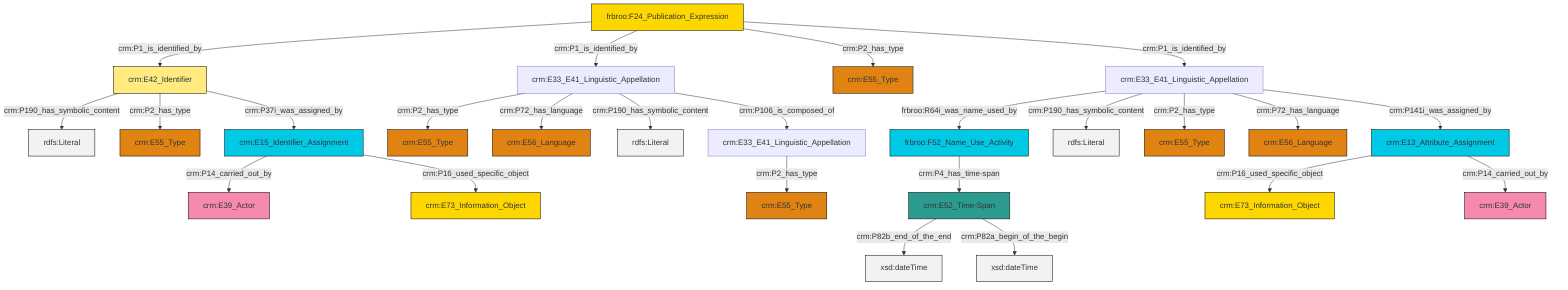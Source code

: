 graph TD
classDef Literal fill:#f2f2f2,stroke:#000000;
classDef CRM_Entity fill:#FFFFFF,stroke:#000000;
classDef Temporal_Entity fill:#00C9E6, stroke:#000000;
classDef Type fill:#E18312, stroke:#000000;
classDef Time-Span fill:#2C9C91, stroke:#000000;
classDef Appellation fill:#FFEB7F, stroke:#000000;
classDef Place fill:#008836, stroke:#000000;
classDef Persistent_Item fill:#B266B2, stroke:#000000;
classDef Conceptual_Object fill:#FFD700, stroke:#000000;
classDef Physical_Thing fill:#D2B48C, stroke:#000000;
classDef Actor fill:#f58aad, stroke:#000000;
classDef PC_Classes fill:#4ce600, stroke:#000000;
classDef Multi fill:#cccccc,stroke:#000000;

0["crm:E42_Identifier"]:::Appellation -->|crm:P190_has_symbolic_content| 1[rdfs:Literal]:::Literal
2["crm:E33_E41_Linguistic_Appellation"]:::Default -->|crm:P2_has_type| 3["crm:E55_Type"]:::Type
4["crm:E33_E41_Linguistic_Appellation"]:::Default -->|crm:P2_has_type| 5["crm:E55_Type"]:::Type
6["crm:E13_Attribute_Assignment"]:::Temporal_Entity -->|crm:P16_used_specific_object| 7["crm:E73_Information_Object"]:::Conceptual_Object
8["crm:E15_Identifier_Assignment"]:::Temporal_Entity -->|crm:P14_carried_out_by| 9["crm:E39_Actor"]:::Actor
10["frbroo:F24_Publication_Expression"]:::Conceptual_Object -->|crm:P1_is_identified_by| 0["crm:E42_Identifier"]:::Appellation
10["frbroo:F24_Publication_Expression"]:::Conceptual_Object -->|crm:P1_is_identified_by| 2["crm:E33_E41_Linguistic_Appellation"]:::Default
2["crm:E33_E41_Linguistic_Appellation"]:::Default -->|crm:P72_has_language| 14["crm:E56_Language"]:::Type
15["crm:E52_Time-Span"]:::Time-Span -->|crm:P82b_end_of_the_end| 16[xsd:dateTime]:::Literal
10["frbroo:F24_Publication_Expression"]:::Conceptual_Object -->|crm:P2_has_type| 17["crm:E55_Type"]:::Type
10["frbroo:F24_Publication_Expression"]:::Conceptual_Object -->|crm:P1_is_identified_by| 20["crm:E33_E41_Linguistic_Appellation"]:::Default
8["crm:E15_Identifier_Assignment"]:::Temporal_Entity -->|crm:P16_used_specific_object| 21["crm:E73_Information_Object"]:::Conceptual_Object
0["crm:E42_Identifier"]:::Appellation -->|crm:P2_has_type| 18["crm:E55_Type"]:::Type
2["crm:E33_E41_Linguistic_Appellation"]:::Default -->|crm:P190_has_symbolic_content| 24[rdfs:Literal]:::Literal
20["crm:E33_E41_Linguistic_Appellation"]:::Default -->|frbroo:R64i_was_name_used_by| 25["frbroo:F52_Name_Use_Activity"]:::Temporal_Entity
20["crm:E33_E41_Linguistic_Appellation"]:::Default -->|crm:P190_has_symbolic_content| 27[rdfs:Literal]:::Literal
20["crm:E33_E41_Linguistic_Appellation"]:::Default -->|crm:P2_has_type| 31["crm:E55_Type"]:::Type
2["crm:E33_E41_Linguistic_Appellation"]:::Default -->|crm:P106_is_composed_of| 4["crm:E33_E41_Linguistic_Appellation"]:::Default
20["crm:E33_E41_Linguistic_Appellation"]:::Default -->|crm:P72_has_language| 11["crm:E56_Language"]:::Type
0["crm:E42_Identifier"]:::Appellation -->|crm:P37i_was_assigned_by| 8["crm:E15_Identifier_Assignment"]:::Temporal_Entity
6["crm:E13_Attribute_Assignment"]:::Temporal_Entity -->|crm:P14_carried_out_by| 32["crm:E39_Actor"]:::Actor
20["crm:E33_E41_Linguistic_Appellation"]:::Default -->|crm:P141i_was_assigned_by| 6["crm:E13_Attribute_Assignment"]:::Temporal_Entity
15["crm:E52_Time-Span"]:::Time-Span -->|crm:P82a_begin_of_the_begin| 44[xsd:dateTime]:::Literal
25["frbroo:F52_Name_Use_Activity"]:::Temporal_Entity -->|crm:P4_has_time-span| 15["crm:E52_Time-Span"]:::Time-Span